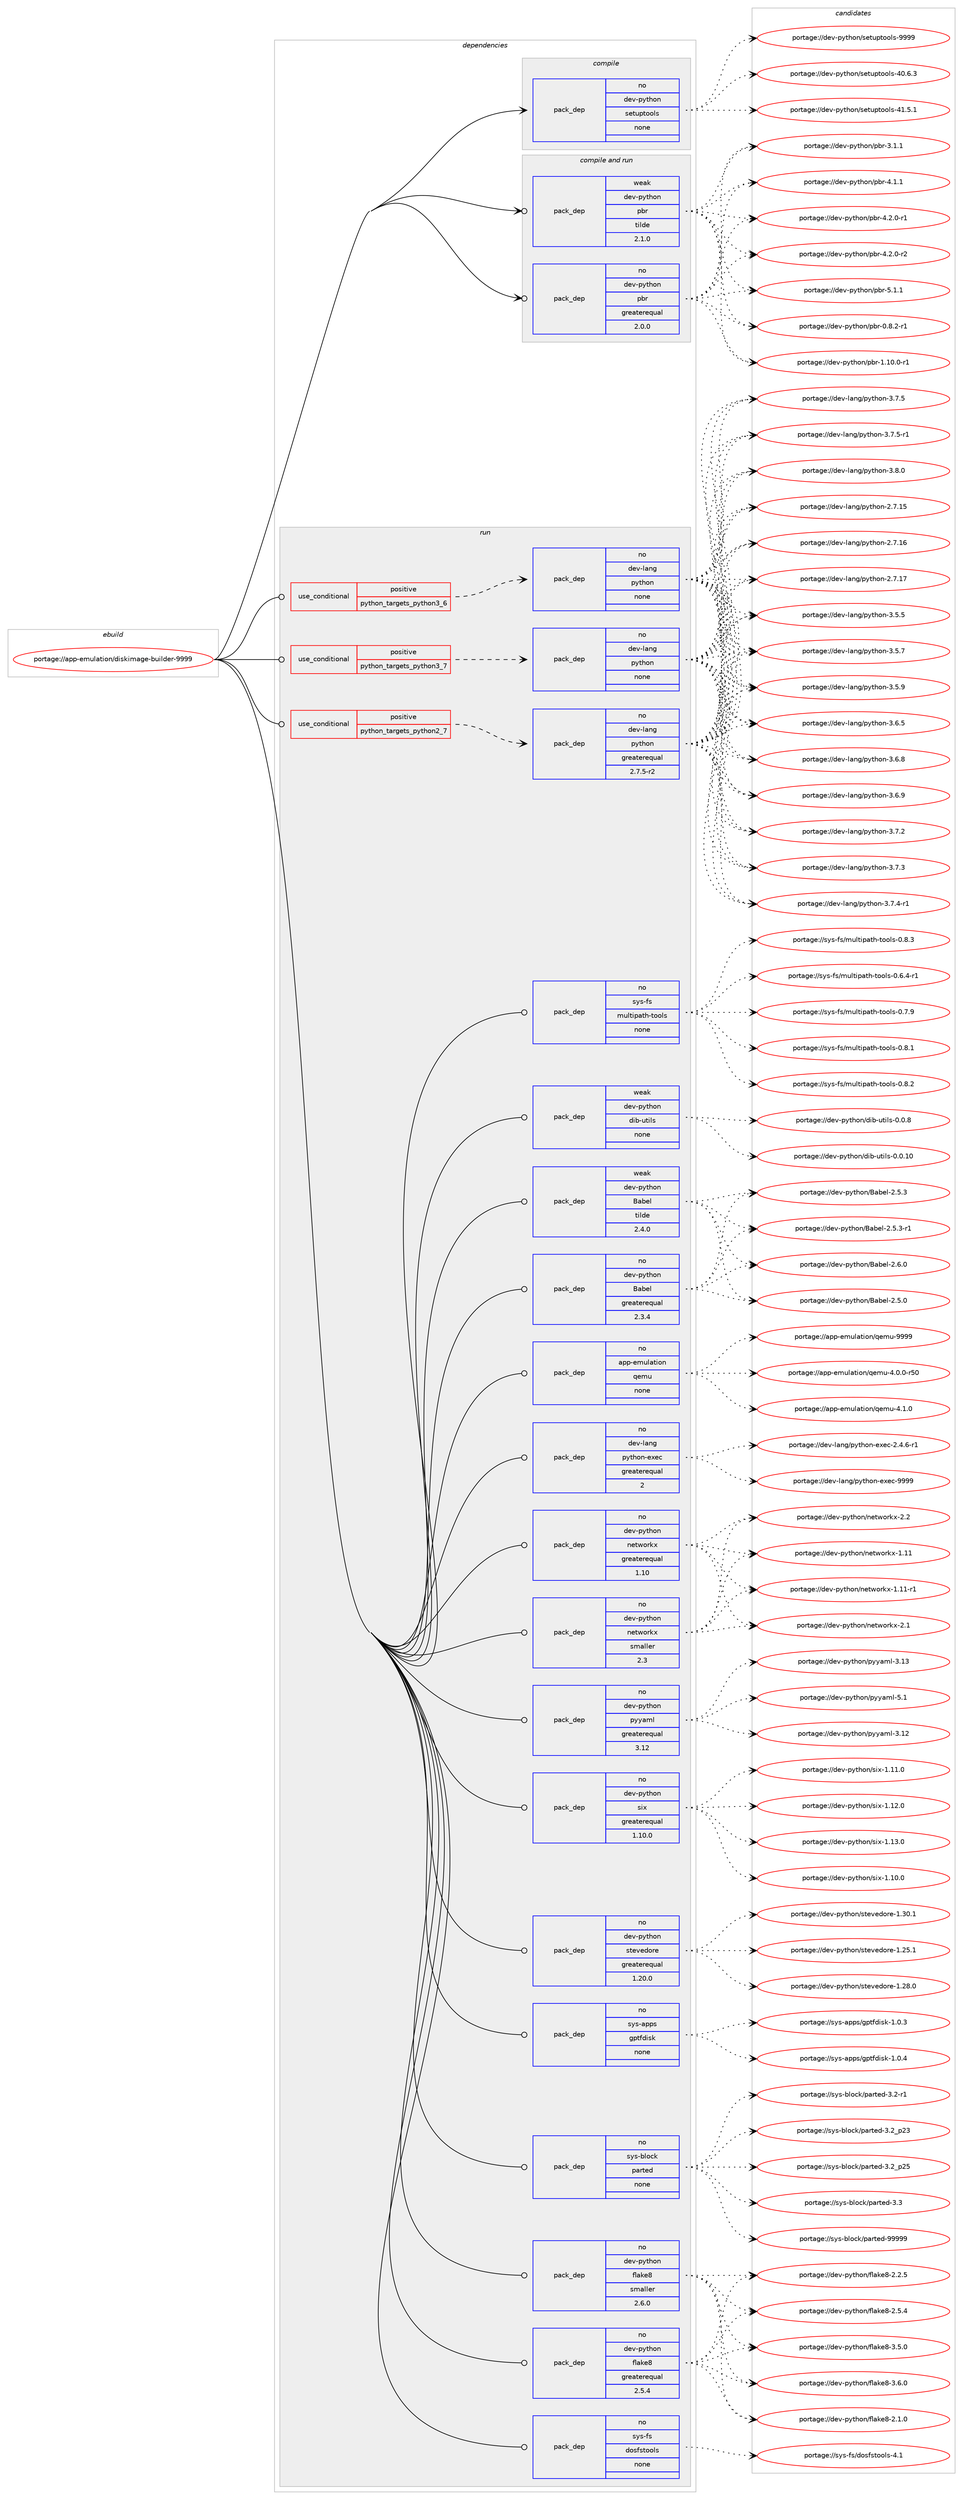 digraph prolog {

# *************
# Graph options
# *************

newrank=true;
concentrate=true;
compound=true;
graph [rankdir=LR,fontname=Helvetica,fontsize=10,ranksep=1.5];#, ranksep=2.5, nodesep=0.2];
edge  [arrowhead=vee];
node  [fontname=Helvetica,fontsize=10];

# **********
# The ebuild
# **********

subgraph cluster_leftcol {
color=gray;
rank=same;
label=<<i>ebuild</i>>;
id [label="portage://app-emulation/diskimage-builder-9999", color=red, width=4, href="../app-emulation/diskimage-builder-9999.svg"];
}

# ****************
# The dependencies
# ****************

subgraph cluster_midcol {
color=gray;
label=<<i>dependencies</i>>;
subgraph cluster_compile {
fillcolor="#eeeeee";
style=filled;
label=<<i>compile</i>>;
subgraph pack15327 {
dependency20713 [label=<<TABLE BORDER="0" CELLBORDER="1" CELLSPACING="0" CELLPADDING="4" WIDTH="220"><TR><TD ROWSPAN="6" CELLPADDING="30">pack_dep</TD></TR><TR><TD WIDTH="110">no</TD></TR><TR><TD>dev-python</TD></TR><TR><TD>setuptools</TD></TR><TR><TD>none</TD></TR><TR><TD></TD></TR></TABLE>>, shape=none, color=blue];
}
id:e -> dependency20713:w [weight=20,style="solid",arrowhead="vee"];
}
subgraph cluster_compileandrun {
fillcolor="#eeeeee";
style=filled;
label=<<i>compile and run</i>>;
subgraph pack15328 {
dependency20714 [label=<<TABLE BORDER="0" CELLBORDER="1" CELLSPACING="0" CELLPADDING="4" WIDTH="220"><TR><TD ROWSPAN="6" CELLPADDING="30">pack_dep</TD></TR><TR><TD WIDTH="110">no</TD></TR><TR><TD>dev-python</TD></TR><TR><TD>pbr</TD></TR><TR><TD>greaterequal</TD></TR><TR><TD>2.0.0</TD></TR></TABLE>>, shape=none, color=blue];
}
id:e -> dependency20714:w [weight=20,style="solid",arrowhead="odotvee"];
subgraph pack15329 {
dependency20715 [label=<<TABLE BORDER="0" CELLBORDER="1" CELLSPACING="0" CELLPADDING="4" WIDTH="220"><TR><TD ROWSPAN="6" CELLPADDING="30">pack_dep</TD></TR><TR><TD WIDTH="110">weak</TD></TR><TR><TD>dev-python</TD></TR><TR><TD>pbr</TD></TR><TR><TD>tilde</TD></TR><TR><TD>2.1.0</TD></TR></TABLE>>, shape=none, color=blue];
}
id:e -> dependency20715:w [weight=20,style="solid",arrowhead="odotvee"];
}
subgraph cluster_run {
fillcolor="#eeeeee";
style=filled;
label=<<i>run</i>>;
subgraph cond5039 {
dependency20716 [label=<<TABLE BORDER="0" CELLBORDER="1" CELLSPACING="0" CELLPADDING="4"><TR><TD ROWSPAN="3" CELLPADDING="10">use_conditional</TD></TR><TR><TD>positive</TD></TR><TR><TD>python_targets_python2_7</TD></TR></TABLE>>, shape=none, color=red];
subgraph pack15330 {
dependency20717 [label=<<TABLE BORDER="0" CELLBORDER="1" CELLSPACING="0" CELLPADDING="4" WIDTH="220"><TR><TD ROWSPAN="6" CELLPADDING="30">pack_dep</TD></TR><TR><TD WIDTH="110">no</TD></TR><TR><TD>dev-lang</TD></TR><TR><TD>python</TD></TR><TR><TD>greaterequal</TD></TR><TR><TD>2.7.5-r2</TD></TR></TABLE>>, shape=none, color=blue];
}
dependency20716:e -> dependency20717:w [weight=20,style="dashed",arrowhead="vee"];
}
id:e -> dependency20716:w [weight=20,style="solid",arrowhead="odot"];
subgraph cond5040 {
dependency20718 [label=<<TABLE BORDER="0" CELLBORDER="1" CELLSPACING="0" CELLPADDING="4"><TR><TD ROWSPAN="3" CELLPADDING="10">use_conditional</TD></TR><TR><TD>positive</TD></TR><TR><TD>python_targets_python3_6</TD></TR></TABLE>>, shape=none, color=red];
subgraph pack15331 {
dependency20719 [label=<<TABLE BORDER="0" CELLBORDER="1" CELLSPACING="0" CELLPADDING="4" WIDTH="220"><TR><TD ROWSPAN="6" CELLPADDING="30">pack_dep</TD></TR><TR><TD WIDTH="110">no</TD></TR><TR><TD>dev-lang</TD></TR><TR><TD>python</TD></TR><TR><TD>none</TD></TR><TR><TD></TD></TR></TABLE>>, shape=none, color=blue];
}
dependency20718:e -> dependency20719:w [weight=20,style="dashed",arrowhead="vee"];
}
id:e -> dependency20718:w [weight=20,style="solid",arrowhead="odot"];
subgraph cond5041 {
dependency20720 [label=<<TABLE BORDER="0" CELLBORDER="1" CELLSPACING="0" CELLPADDING="4"><TR><TD ROWSPAN="3" CELLPADDING="10">use_conditional</TD></TR><TR><TD>positive</TD></TR><TR><TD>python_targets_python3_7</TD></TR></TABLE>>, shape=none, color=red];
subgraph pack15332 {
dependency20721 [label=<<TABLE BORDER="0" CELLBORDER="1" CELLSPACING="0" CELLPADDING="4" WIDTH="220"><TR><TD ROWSPAN="6" CELLPADDING="30">pack_dep</TD></TR><TR><TD WIDTH="110">no</TD></TR><TR><TD>dev-lang</TD></TR><TR><TD>python</TD></TR><TR><TD>none</TD></TR><TR><TD></TD></TR></TABLE>>, shape=none, color=blue];
}
dependency20720:e -> dependency20721:w [weight=20,style="dashed",arrowhead="vee"];
}
id:e -> dependency20720:w [weight=20,style="solid",arrowhead="odot"];
subgraph pack15333 {
dependency20722 [label=<<TABLE BORDER="0" CELLBORDER="1" CELLSPACING="0" CELLPADDING="4" WIDTH="220"><TR><TD ROWSPAN="6" CELLPADDING="30">pack_dep</TD></TR><TR><TD WIDTH="110">no</TD></TR><TR><TD>app-emulation</TD></TR><TR><TD>qemu</TD></TR><TR><TD>none</TD></TR><TR><TD></TD></TR></TABLE>>, shape=none, color=blue];
}
id:e -> dependency20722:w [weight=20,style="solid",arrowhead="odot"];
subgraph pack15334 {
dependency20723 [label=<<TABLE BORDER="0" CELLBORDER="1" CELLSPACING="0" CELLPADDING="4" WIDTH="220"><TR><TD ROWSPAN="6" CELLPADDING="30">pack_dep</TD></TR><TR><TD WIDTH="110">no</TD></TR><TR><TD>dev-lang</TD></TR><TR><TD>python-exec</TD></TR><TR><TD>greaterequal</TD></TR><TR><TD>2</TD></TR></TABLE>>, shape=none, color=blue];
}
id:e -> dependency20723:w [weight=20,style="solid",arrowhead="odot"];
subgraph pack15335 {
dependency20724 [label=<<TABLE BORDER="0" CELLBORDER="1" CELLSPACING="0" CELLPADDING="4" WIDTH="220"><TR><TD ROWSPAN="6" CELLPADDING="30">pack_dep</TD></TR><TR><TD WIDTH="110">no</TD></TR><TR><TD>dev-python</TD></TR><TR><TD>Babel</TD></TR><TR><TD>greaterequal</TD></TR><TR><TD>2.3.4</TD></TR></TABLE>>, shape=none, color=blue];
}
id:e -> dependency20724:w [weight=20,style="solid",arrowhead="odot"];
subgraph pack15336 {
dependency20725 [label=<<TABLE BORDER="0" CELLBORDER="1" CELLSPACING="0" CELLPADDING="4" WIDTH="220"><TR><TD ROWSPAN="6" CELLPADDING="30">pack_dep</TD></TR><TR><TD WIDTH="110">no</TD></TR><TR><TD>dev-python</TD></TR><TR><TD>flake8</TD></TR><TR><TD>greaterequal</TD></TR><TR><TD>2.5.4</TD></TR></TABLE>>, shape=none, color=blue];
}
id:e -> dependency20725:w [weight=20,style="solid",arrowhead="odot"];
subgraph pack15337 {
dependency20726 [label=<<TABLE BORDER="0" CELLBORDER="1" CELLSPACING="0" CELLPADDING="4" WIDTH="220"><TR><TD ROWSPAN="6" CELLPADDING="30">pack_dep</TD></TR><TR><TD WIDTH="110">no</TD></TR><TR><TD>dev-python</TD></TR><TR><TD>flake8</TD></TR><TR><TD>smaller</TD></TR><TR><TD>2.6.0</TD></TR></TABLE>>, shape=none, color=blue];
}
id:e -> dependency20726:w [weight=20,style="solid",arrowhead="odot"];
subgraph pack15338 {
dependency20727 [label=<<TABLE BORDER="0" CELLBORDER="1" CELLSPACING="0" CELLPADDING="4" WIDTH="220"><TR><TD ROWSPAN="6" CELLPADDING="30">pack_dep</TD></TR><TR><TD WIDTH="110">no</TD></TR><TR><TD>dev-python</TD></TR><TR><TD>networkx</TD></TR><TR><TD>greaterequal</TD></TR><TR><TD>1.10</TD></TR></TABLE>>, shape=none, color=blue];
}
id:e -> dependency20727:w [weight=20,style="solid",arrowhead="odot"];
subgraph pack15339 {
dependency20728 [label=<<TABLE BORDER="0" CELLBORDER="1" CELLSPACING="0" CELLPADDING="4" WIDTH="220"><TR><TD ROWSPAN="6" CELLPADDING="30">pack_dep</TD></TR><TR><TD WIDTH="110">no</TD></TR><TR><TD>dev-python</TD></TR><TR><TD>networkx</TD></TR><TR><TD>smaller</TD></TR><TR><TD>2.3</TD></TR></TABLE>>, shape=none, color=blue];
}
id:e -> dependency20728:w [weight=20,style="solid",arrowhead="odot"];
subgraph pack15340 {
dependency20729 [label=<<TABLE BORDER="0" CELLBORDER="1" CELLSPACING="0" CELLPADDING="4" WIDTH="220"><TR><TD ROWSPAN="6" CELLPADDING="30">pack_dep</TD></TR><TR><TD WIDTH="110">no</TD></TR><TR><TD>dev-python</TD></TR><TR><TD>pyyaml</TD></TR><TR><TD>greaterequal</TD></TR><TR><TD>3.12</TD></TR></TABLE>>, shape=none, color=blue];
}
id:e -> dependency20729:w [weight=20,style="solid",arrowhead="odot"];
subgraph pack15341 {
dependency20730 [label=<<TABLE BORDER="0" CELLBORDER="1" CELLSPACING="0" CELLPADDING="4" WIDTH="220"><TR><TD ROWSPAN="6" CELLPADDING="30">pack_dep</TD></TR><TR><TD WIDTH="110">no</TD></TR><TR><TD>dev-python</TD></TR><TR><TD>six</TD></TR><TR><TD>greaterequal</TD></TR><TR><TD>1.10.0</TD></TR></TABLE>>, shape=none, color=blue];
}
id:e -> dependency20730:w [weight=20,style="solid",arrowhead="odot"];
subgraph pack15342 {
dependency20731 [label=<<TABLE BORDER="0" CELLBORDER="1" CELLSPACING="0" CELLPADDING="4" WIDTH="220"><TR><TD ROWSPAN="6" CELLPADDING="30">pack_dep</TD></TR><TR><TD WIDTH="110">no</TD></TR><TR><TD>dev-python</TD></TR><TR><TD>stevedore</TD></TR><TR><TD>greaterequal</TD></TR><TR><TD>1.20.0</TD></TR></TABLE>>, shape=none, color=blue];
}
id:e -> dependency20731:w [weight=20,style="solid",arrowhead="odot"];
subgraph pack15343 {
dependency20732 [label=<<TABLE BORDER="0" CELLBORDER="1" CELLSPACING="0" CELLPADDING="4" WIDTH="220"><TR><TD ROWSPAN="6" CELLPADDING="30">pack_dep</TD></TR><TR><TD WIDTH="110">no</TD></TR><TR><TD>sys-apps</TD></TR><TR><TD>gptfdisk</TD></TR><TR><TD>none</TD></TR><TR><TD></TD></TR></TABLE>>, shape=none, color=blue];
}
id:e -> dependency20732:w [weight=20,style="solid",arrowhead="odot"];
subgraph pack15344 {
dependency20733 [label=<<TABLE BORDER="0" CELLBORDER="1" CELLSPACING="0" CELLPADDING="4" WIDTH="220"><TR><TD ROWSPAN="6" CELLPADDING="30">pack_dep</TD></TR><TR><TD WIDTH="110">no</TD></TR><TR><TD>sys-block</TD></TR><TR><TD>parted</TD></TR><TR><TD>none</TD></TR><TR><TD></TD></TR></TABLE>>, shape=none, color=blue];
}
id:e -> dependency20733:w [weight=20,style="solid",arrowhead="odot"];
subgraph pack15345 {
dependency20734 [label=<<TABLE BORDER="0" CELLBORDER="1" CELLSPACING="0" CELLPADDING="4" WIDTH="220"><TR><TD ROWSPAN="6" CELLPADDING="30">pack_dep</TD></TR><TR><TD WIDTH="110">no</TD></TR><TR><TD>sys-fs</TD></TR><TR><TD>dosfstools</TD></TR><TR><TD>none</TD></TR><TR><TD></TD></TR></TABLE>>, shape=none, color=blue];
}
id:e -> dependency20734:w [weight=20,style="solid",arrowhead="odot"];
subgraph pack15346 {
dependency20735 [label=<<TABLE BORDER="0" CELLBORDER="1" CELLSPACING="0" CELLPADDING="4" WIDTH="220"><TR><TD ROWSPAN="6" CELLPADDING="30">pack_dep</TD></TR><TR><TD WIDTH="110">no</TD></TR><TR><TD>sys-fs</TD></TR><TR><TD>multipath-tools</TD></TR><TR><TD>none</TD></TR><TR><TD></TD></TR></TABLE>>, shape=none, color=blue];
}
id:e -> dependency20735:w [weight=20,style="solid",arrowhead="odot"];
subgraph pack15347 {
dependency20736 [label=<<TABLE BORDER="0" CELLBORDER="1" CELLSPACING="0" CELLPADDING="4" WIDTH="220"><TR><TD ROWSPAN="6" CELLPADDING="30">pack_dep</TD></TR><TR><TD WIDTH="110">weak</TD></TR><TR><TD>dev-python</TD></TR><TR><TD>Babel</TD></TR><TR><TD>tilde</TD></TR><TR><TD>2.4.0</TD></TR></TABLE>>, shape=none, color=blue];
}
id:e -> dependency20736:w [weight=20,style="solid",arrowhead="odot"];
subgraph pack15348 {
dependency20737 [label=<<TABLE BORDER="0" CELLBORDER="1" CELLSPACING="0" CELLPADDING="4" WIDTH="220"><TR><TD ROWSPAN="6" CELLPADDING="30">pack_dep</TD></TR><TR><TD WIDTH="110">weak</TD></TR><TR><TD>dev-python</TD></TR><TR><TD>dib-utils</TD></TR><TR><TD>none</TD></TR><TR><TD></TD></TR></TABLE>>, shape=none, color=blue];
}
id:e -> dependency20737:w [weight=20,style="solid",arrowhead="odot"];
}
}

# **************
# The candidates
# **************

subgraph cluster_choices {
rank=same;
color=gray;
label=<<i>candidates</i>>;

subgraph choice15327 {
color=black;
nodesep=1;
choiceportage100101118451121211161041111104711510111611711211611111110811545524846544651 [label="portage://dev-python/setuptools-40.6.3", color=red, width=4,href="../dev-python/setuptools-40.6.3.svg"];
choiceportage100101118451121211161041111104711510111611711211611111110811545524946534649 [label="portage://dev-python/setuptools-41.5.1", color=red, width=4,href="../dev-python/setuptools-41.5.1.svg"];
choiceportage10010111845112121116104111110471151011161171121161111111081154557575757 [label="portage://dev-python/setuptools-9999", color=red, width=4,href="../dev-python/setuptools-9999.svg"];
dependency20713:e -> choiceportage100101118451121211161041111104711510111611711211611111110811545524846544651:w [style=dotted,weight="100"];
dependency20713:e -> choiceportage100101118451121211161041111104711510111611711211611111110811545524946534649:w [style=dotted,weight="100"];
dependency20713:e -> choiceportage10010111845112121116104111110471151011161171121161111111081154557575757:w [style=dotted,weight="100"];
}
subgraph choice15328 {
color=black;
nodesep=1;
choiceportage1001011184511212111610411111047112981144548465646504511449 [label="portage://dev-python/pbr-0.8.2-r1", color=red, width=4,href="../dev-python/pbr-0.8.2-r1.svg"];
choiceportage100101118451121211161041111104711298114454946494846484511449 [label="portage://dev-python/pbr-1.10.0-r1", color=red, width=4,href="../dev-python/pbr-1.10.0-r1.svg"];
choiceportage100101118451121211161041111104711298114455146494649 [label="portage://dev-python/pbr-3.1.1", color=red, width=4,href="../dev-python/pbr-3.1.1.svg"];
choiceportage100101118451121211161041111104711298114455246494649 [label="portage://dev-python/pbr-4.1.1", color=red, width=4,href="../dev-python/pbr-4.1.1.svg"];
choiceportage1001011184511212111610411111047112981144552465046484511449 [label="portage://dev-python/pbr-4.2.0-r1", color=red, width=4,href="../dev-python/pbr-4.2.0-r1.svg"];
choiceportage1001011184511212111610411111047112981144552465046484511450 [label="portage://dev-python/pbr-4.2.0-r2", color=red, width=4,href="../dev-python/pbr-4.2.0-r2.svg"];
choiceportage100101118451121211161041111104711298114455346494649 [label="portage://dev-python/pbr-5.1.1", color=red, width=4,href="../dev-python/pbr-5.1.1.svg"];
dependency20714:e -> choiceportage1001011184511212111610411111047112981144548465646504511449:w [style=dotted,weight="100"];
dependency20714:e -> choiceportage100101118451121211161041111104711298114454946494846484511449:w [style=dotted,weight="100"];
dependency20714:e -> choiceportage100101118451121211161041111104711298114455146494649:w [style=dotted,weight="100"];
dependency20714:e -> choiceportage100101118451121211161041111104711298114455246494649:w [style=dotted,weight="100"];
dependency20714:e -> choiceportage1001011184511212111610411111047112981144552465046484511449:w [style=dotted,weight="100"];
dependency20714:e -> choiceportage1001011184511212111610411111047112981144552465046484511450:w [style=dotted,weight="100"];
dependency20714:e -> choiceportage100101118451121211161041111104711298114455346494649:w [style=dotted,weight="100"];
}
subgraph choice15329 {
color=black;
nodesep=1;
choiceportage1001011184511212111610411111047112981144548465646504511449 [label="portage://dev-python/pbr-0.8.2-r1", color=red, width=4,href="../dev-python/pbr-0.8.2-r1.svg"];
choiceportage100101118451121211161041111104711298114454946494846484511449 [label="portage://dev-python/pbr-1.10.0-r1", color=red, width=4,href="../dev-python/pbr-1.10.0-r1.svg"];
choiceportage100101118451121211161041111104711298114455146494649 [label="portage://dev-python/pbr-3.1.1", color=red, width=4,href="../dev-python/pbr-3.1.1.svg"];
choiceportage100101118451121211161041111104711298114455246494649 [label="portage://dev-python/pbr-4.1.1", color=red, width=4,href="../dev-python/pbr-4.1.1.svg"];
choiceportage1001011184511212111610411111047112981144552465046484511449 [label="portage://dev-python/pbr-4.2.0-r1", color=red, width=4,href="../dev-python/pbr-4.2.0-r1.svg"];
choiceportage1001011184511212111610411111047112981144552465046484511450 [label="portage://dev-python/pbr-4.2.0-r2", color=red, width=4,href="../dev-python/pbr-4.2.0-r2.svg"];
choiceportage100101118451121211161041111104711298114455346494649 [label="portage://dev-python/pbr-5.1.1", color=red, width=4,href="../dev-python/pbr-5.1.1.svg"];
dependency20715:e -> choiceportage1001011184511212111610411111047112981144548465646504511449:w [style=dotted,weight="100"];
dependency20715:e -> choiceportage100101118451121211161041111104711298114454946494846484511449:w [style=dotted,weight="100"];
dependency20715:e -> choiceportage100101118451121211161041111104711298114455146494649:w [style=dotted,weight="100"];
dependency20715:e -> choiceportage100101118451121211161041111104711298114455246494649:w [style=dotted,weight="100"];
dependency20715:e -> choiceportage1001011184511212111610411111047112981144552465046484511449:w [style=dotted,weight="100"];
dependency20715:e -> choiceportage1001011184511212111610411111047112981144552465046484511450:w [style=dotted,weight="100"];
dependency20715:e -> choiceportage100101118451121211161041111104711298114455346494649:w [style=dotted,weight="100"];
}
subgraph choice15330 {
color=black;
nodesep=1;
choiceportage10010111845108971101034711212111610411111045504655464953 [label="portage://dev-lang/python-2.7.15", color=red, width=4,href="../dev-lang/python-2.7.15.svg"];
choiceportage10010111845108971101034711212111610411111045504655464954 [label="portage://dev-lang/python-2.7.16", color=red, width=4,href="../dev-lang/python-2.7.16.svg"];
choiceportage10010111845108971101034711212111610411111045504655464955 [label="portage://dev-lang/python-2.7.17", color=red, width=4,href="../dev-lang/python-2.7.17.svg"];
choiceportage100101118451089711010347112121116104111110455146534653 [label="portage://dev-lang/python-3.5.5", color=red, width=4,href="../dev-lang/python-3.5.5.svg"];
choiceportage100101118451089711010347112121116104111110455146534655 [label="portage://dev-lang/python-3.5.7", color=red, width=4,href="../dev-lang/python-3.5.7.svg"];
choiceportage100101118451089711010347112121116104111110455146534657 [label="portage://dev-lang/python-3.5.9", color=red, width=4,href="../dev-lang/python-3.5.9.svg"];
choiceportage100101118451089711010347112121116104111110455146544653 [label="portage://dev-lang/python-3.6.5", color=red, width=4,href="../dev-lang/python-3.6.5.svg"];
choiceportage100101118451089711010347112121116104111110455146544656 [label="portage://dev-lang/python-3.6.8", color=red, width=4,href="../dev-lang/python-3.6.8.svg"];
choiceportage100101118451089711010347112121116104111110455146544657 [label="portage://dev-lang/python-3.6.9", color=red, width=4,href="../dev-lang/python-3.6.9.svg"];
choiceportage100101118451089711010347112121116104111110455146554650 [label="portage://dev-lang/python-3.7.2", color=red, width=4,href="../dev-lang/python-3.7.2.svg"];
choiceportage100101118451089711010347112121116104111110455146554651 [label="portage://dev-lang/python-3.7.3", color=red, width=4,href="../dev-lang/python-3.7.3.svg"];
choiceportage1001011184510897110103471121211161041111104551465546524511449 [label="portage://dev-lang/python-3.7.4-r1", color=red, width=4,href="../dev-lang/python-3.7.4-r1.svg"];
choiceportage100101118451089711010347112121116104111110455146554653 [label="portage://dev-lang/python-3.7.5", color=red, width=4,href="../dev-lang/python-3.7.5.svg"];
choiceportage1001011184510897110103471121211161041111104551465546534511449 [label="portage://dev-lang/python-3.7.5-r1", color=red, width=4,href="../dev-lang/python-3.7.5-r1.svg"];
choiceportage100101118451089711010347112121116104111110455146564648 [label="portage://dev-lang/python-3.8.0", color=red, width=4,href="../dev-lang/python-3.8.0.svg"];
dependency20717:e -> choiceportage10010111845108971101034711212111610411111045504655464953:w [style=dotted,weight="100"];
dependency20717:e -> choiceportage10010111845108971101034711212111610411111045504655464954:w [style=dotted,weight="100"];
dependency20717:e -> choiceportage10010111845108971101034711212111610411111045504655464955:w [style=dotted,weight="100"];
dependency20717:e -> choiceportage100101118451089711010347112121116104111110455146534653:w [style=dotted,weight="100"];
dependency20717:e -> choiceportage100101118451089711010347112121116104111110455146534655:w [style=dotted,weight="100"];
dependency20717:e -> choiceportage100101118451089711010347112121116104111110455146534657:w [style=dotted,weight="100"];
dependency20717:e -> choiceportage100101118451089711010347112121116104111110455146544653:w [style=dotted,weight="100"];
dependency20717:e -> choiceportage100101118451089711010347112121116104111110455146544656:w [style=dotted,weight="100"];
dependency20717:e -> choiceportage100101118451089711010347112121116104111110455146544657:w [style=dotted,weight="100"];
dependency20717:e -> choiceportage100101118451089711010347112121116104111110455146554650:w [style=dotted,weight="100"];
dependency20717:e -> choiceportage100101118451089711010347112121116104111110455146554651:w [style=dotted,weight="100"];
dependency20717:e -> choiceportage1001011184510897110103471121211161041111104551465546524511449:w [style=dotted,weight="100"];
dependency20717:e -> choiceportage100101118451089711010347112121116104111110455146554653:w [style=dotted,weight="100"];
dependency20717:e -> choiceportage1001011184510897110103471121211161041111104551465546534511449:w [style=dotted,weight="100"];
dependency20717:e -> choiceportage100101118451089711010347112121116104111110455146564648:w [style=dotted,weight="100"];
}
subgraph choice15331 {
color=black;
nodesep=1;
choiceportage10010111845108971101034711212111610411111045504655464953 [label="portage://dev-lang/python-2.7.15", color=red, width=4,href="../dev-lang/python-2.7.15.svg"];
choiceportage10010111845108971101034711212111610411111045504655464954 [label="portage://dev-lang/python-2.7.16", color=red, width=4,href="../dev-lang/python-2.7.16.svg"];
choiceportage10010111845108971101034711212111610411111045504655464955 [label="portage://dev-lang/python-2.7.17", color=red, width=4,href="../dev-lang/python-2.7.17.svg"];
choiceportage100101118451089711010347112121116104111110455146534653 [label="portage://dev-lang/python-3.5.5", color=red, width=4,href="../dev-lang/python-3.5.5.svg"];
choiceportage100101118451089711010347112121116104111110455146534655 [label="portage://dev-lang/python-3.5.7", color=red, width=4,href="../dev-lang/python-3.5.7.svg"];
choiceportage100101118451089711010347112121116104111110455146534657 [label="portage://dev-lang/python-3.5.9", color=red, width=4,href="../dev-lang/python-3.5.9.svg"];
choiceportage100101118451089711010347112121116104111110455146544653 [label="portage://dev-lang/python-3.6.5", color=red, width=4,href="../dev-lang/python-3.6.5.svg"];
choiceportage100101118451089711010347112121116104111110455146544656 [label="portage://dev-lang/python-3.6.8", color=red, width=4,href="../dev-lang/python-3.6.8.svg"];
choiceportage100101118451089711010347112121116104111110455146544657 [label="portage://dev-lang/python-3.6.9", color=red, width=4,href="../dev-lang/python-3.6.9.svg"];
choiceportage100101118451089711010347112121116104111110455146554650 [label="portage://dev-lang/python-3.7.2", color=red, width=4,href="../dev-lang/python-3.7.2.svg"];
choiceportage100101118451089711010347112121116104111110455146554651 [label="portage://dev-lang/python-3.7.3", color=red, width=4,href="../dev-lang/python-3.7.3.svg"];
choiceportage1001011184510897110103471121211161041111104551465546524511449 [label="portage://dev-lang/python-3.7.4-r1", color=red, width=4,href="../dev-lang/python-3.7.4-r1.svg"];
choiceportage100101118451089711010347112121116104111110455146554653 [label="portage://dev-lang/python-3.7.5", color=red, width=4,href="../dev-lang/python-3.7.5.svg"];
choiceportage1001011184510897110103471121211161041111104551465546534511449 [label="portage://dev-lang/python-3.7.5-r1", color=red, width=4,href="../dev-lang/python-3.7.5-r1.svg"];
choiceportage100101118451089711010347112121116104111110455146564648 [label="portage://dev-lang/python-3.8.0", color=red, width=4,href="../dev-lang/python-3.8.0.svg"];
dependency20719:e -> choiceportage10010111845108971101034711212111610411111045504655464953:w [style=dotted,weight="100"];
dependency20719:e -> choiceportage10010111845108971101034711212111610411111045504655464954:w [style=dotted,weight="100"];
dependency20719:e -> choiceportage10010111845108971101034711212111610411111045504655464955:w [style=dotted,weight="100"];
dependency20719:e -> choiceportage100101118451089711010347112121116104111110455146534653:w [style=dotted,weight="100"];
dependency20719:e -> choiceportage100101118451089711010347112121116104111110455146534655:w [style=dotted,weight="100"];
dependency20719:e -> choiceportage100101118451089711010347112121116104111110455146534657:w [style=dotted,weight="100"];
dependency20719:e -> choiceportage100101118451089711010347112121116104111110455146544653:w [style=dotted,weight="100"];
dependency20719:e -> choiceportage100101118451089711010347112121116104111110455146544656:w [style=dotted,weight="100"];
dependency20719:e -> choiceportage100101118451089711010347112121116104111110455146544657:w [style=dotted,weight="100"];
dependency20719:e -> choiceportage100101118451089711010347112121116104111110455146554650:w [style=dotted,weight="100"];
dependency20719:e -> choiceportage100101118451089711010347112121116104111110455146554651:w [style=dotted,weight="100"];
dependency20719:e -> choiceportage1001011184510897110103471121211161041111104551465546524511449:w [style=dotted,weight="100"];
dependency20719:e -> choiceportage100101118451089711010347112121116104111110455146554653:w [style=dotted,weight="100"];
dependency20719:e -> choiceportage1001011184510897110103471121211161041111104551465546534511449:w [style=dotted,weight="100"];
dependency20719:e -> choiceportage100101118451089711010347112121116104111110455146564648:w [style=dotted,weight="100"];
}
subgraph choice15332 {
color=black;
nodesep=1;
choiceportage10010111845108971101034711212111610411111045504655464953 [label="portage://dev-lang/python-2.7.15", color=red, width=4,href="../dev-lang/python-2.7.15.svg"];
choiceportage10010111845108971101034711212111610411111045504655464954 [label="portage://dev-lang/python-2.7.16", color=red, width=4,href="../dev-lang/python-2.7.16.svg"];
choiceportage10010111845108971101034711212111610411111045504655464955 [label="portage://dev-lang/python-2.7.17", color=red, width=4,href="../dev-lang/python-2.7.17.svg"];
choiceportage100101118451089711010347112121116104111110455146534653 [label="portage://dev-lang/python-3.5.5", color=red, width=4,href="../dev-lang/python-3.5.5.svg"];
choiceportage100101118451089711010347112121116104111110455146534655 [label="portage://dev-lang/python-3.5.7", color=red, width=4,href="../dev-lang/python-3.5.7.svg"];
choiceportage100101118451089711010347112121116104111110455146534657 [label="portage://dev-lang/python-3.5.9", color=red, width=4,href="../dev-lang/python-3.5.9.svg"];
choiceportage100101118451089711010347112121116104111110455146544653 [label="portage://dev-lang/python-3.6.5", color=red, width=4,href="../dev-lang/python-3.6.5.svg"];
choiceportage100101118451089711010347112121116104111110455146544656 [label="portage://dev-lang/python-3.6.8", color=red, width=4,href="../dev-lang/python-3.6.8.svg"];
choiceportage100101118451089711010347112121116104111110455146544657 [label="portage://dev-lang/python-3.6.9", color=red, width=4,href="../dev-lang/python-3.6.9.svg"];
choiceportage100101118451089711010347112121116104111110455146554650 [label="portage://dev-lang/python-3.7.2", color=red, width=4,href="../dev-lang/python-3.7.2.svg"];
choiceportage100101118451089711010347112121116104111110455146554651 [label="portage://dev-lang/python-3.7.3", color=red, width=4,href="../dev-lang/python-3.7.3.svg"];
choiceportage1001011184510897110103471121211161041111104551465546524511449 [label="portage://dev-lang/python-3.7.4-r1", color=red, width=4,href="../dev-lang/python-3.7.4-r1.svg"];
choiceportage100101118451089711010347112121116104111110455146554653 [label="portage://dev-lang/python-3.7.5", color=red, width=4,href="../dev-lang/python-3.7.5.svg"];
choiceportage1001011184510897110103471121211161041111104551465546534511449 [label="portage://dev-lang/python-3.7.5-r1", color=red, width=4,href="../dev-lang/python-3.7.5-r1.svg"];
choiceportage100101118451089711010347112121116104111110455146564648 [label="portage://dev-lang/python-3.8.0", color=red, width=4,href="../dev-lang/python-3.8.0.svg"];
dependency20721:e -> choiceportage10010111845108971101034711212111610411111045504655464953:w [style=dotted,weight="100"];
dependency20721:e -> choiceportage10010111845108971101034711212111610411111045504655464954:w [style=dotted,weight="100"];
dependency20721:e -> choiceportage10010111845108971101034711212111610411111045504655464955:w [style=dotted,weight="100"];
dependency20721:e -> choiceportage100101118451089711010347112121116104111110455146534653:w [style=dotted,weight="100"];
dependency20721:e -> choiceportage100101118451089711010347112121116104111110455146534655:w [style=dotted,weight="100"];
dependency20721:e -> choiceportage100101118451089711010347112121116104111110455146534657:w [style=dotted,weight="100"];
dependency20721:e -> choiceportage100101118451089711010347112121116104111110455146544653:w [style=dotted,weight="100"];
dependency20721:e -> choiceportage100101118451089711010347112121116104111110455146544656:w [style=dotted,weight="100"];
dependency20721:e -> choiceportage100101118451089711010347112121116104111110455146544657:w [style=dotted,weight="100"];
dependency20721:e -> choiceportage100101118451089711010347112121116104111110455146554650:w [style=dotted,weight="100"];
dependency20721:e -> choiceportage100101118451089711010347112121116104111110455146554651:w [style=dotted,weight="100"];
dependency20721:e -> choiceportage1001011184510897110103471121211161041111104551465546524511449:w [style=dotted,weight="100"];
dependency20721:e -> choiceportage100101118451089711010347112121116104111110455146554653:w [style=dotted,weight="100"];
dependency20721:e -> choiceportage1001011184510897110103471121211161041111104551465546534511449:w [style=dotted,weight="100"];
dependency20721:e -> choiceportage100101118451089711010347112121116104111110455146564648:w [style=dotted,weight="100"];
}
subgraph choice15333 {
color=black;
nodesep=1;
choiceportage97112112451011091171089711610511111047113101109117455246484648451145348 [label="portage://app-emulation/qemu-4.0.0-r50", color=red, width=4,href="../app-emulation/qemu-4.0.0-r50.svg"];
choiceportage97112112451011091171089711610511111047113101109117455246494648 [label="portage://app-emulation/qemu-4.1.0", color=red, width=4,href="../app-emulation/qemu-4.1.0.svg"];
choiceportage971121124510110911710897116105111110471131011091174557575757 [label="portage://app-emulation/qemu-9999", color=red, width=4,href="../app-emulation/qemu-9999.svg"];
dependency20722:e -> choiceportage97112112451011091171089711610511111047113101109117455246484648451145348:w [style=dotted,weight="100"];
dependency20722:e -> choiceportage97112112451011091171089711610511111047113101109117455246494648:w [style=dotted,weight="100"];
dependency20722:e -> choiceportage971121124510110911710897116105111110471131011091174557575757:w [style=dotted,weight="100"];
}
subgraph choice15334 {
color=black;
nodesep=1;
choiceportage10010111845108971101034711212111610411111045101120101994550465246544511449 [label="portage://dev-lang/python-exec-2.4.6-r1", color=red, width=4,href="../dev-lang/python-exec-2.4.6-r1.svg"];
choiceportage10010111845108971101034711212111610411111045101120101994557575757 [label="portage://dev-lang/python-exec-9999", color=red, width=4,href="../dev-lang/python-exec-9999.svg"];
dependency20723:e -> choiceportage10010111845108971101034711212111610411111045101120101994550465246544511449:w [style=dotted,weight="100"];
dependency20723:e -> choiceportage10010111845108971101034711212111610411111045101120101994557575757:w [style=dotted,weight="100"];
}
subgraph choice15335 {
color=black;
nodesep=1;
choiceportage1001011184511212111610411111047669798101108455046534648 [label="portage://dev-python/Babel-2.5.0", color=red, width=4,href="../dev-python/Babel-2.5.0.svg"];
choiceportage1001011184511212111610411111047669798101108455046534651 [label="portage://dev-python/Babel-2.5.3", color=red, width=4,href="../dev-python/Babel-2.5.3.svg"];
choiceportage10010111845112121116104111110476697981011084550465346514511449 [label="portage://dev-python/Babel-2.5.3-r1", color=red, width=4,href="../dev-python/Babel-2.5.3-r1.svg"];
choiceportage1001011184511212111610411111047669798101108455046544648 [label="portage://dev-python/Babel-2.6.0", color=red, width=4,href="../dev-python/Babel-2.6.0.svg"];
dependency20724:e -> choiceportage1001011184511212111610411111047669798101108455046534648:w [style=dotted,weight="100"];
dependency20724:e -> choiceportage1001011184511212111610411111047669798101108455046534651:w [style=dotted,weight="100"];
dependency20724:e -> choiceportage10010111845112121116104111110476697981011084550465346514511449:w [style=dotted,weight="100"];
dependency20724:e -> choiceportage1001011184511212111610411111047669798101108455046544648:w [style=dotted,weight="100"];
}
subgraph choice15336 {
color=black;
nodesep=1;
choiceportage10010111845112121116104111110471021089710710156455046494648 [label="portage://dev-python/flake8-2.1.0", color=red, width=4,href="../dev-python/flake8-2.1.0.svg"];
choiceportage10010111845112121116104111110471021089710710156455046504653 [label="portage://dev-python/flake8-2.2.5", color=red, width=4,href="../dev-python/flake8-2.2.5.svg"];
choiceportage10010111845112121116104111110471021089710710156455046534652 [label="portage://dev-python/flake8-2.5.4", color=red, width=4,href="../dev-python/flake8-2.5.4.svg"];
choiceportage10010111845112121116104111110471021089710710156455146534648 [label="portage://dev-python/flake8-3.5.0", color=red, width=4,href="../dev-python/flake8-3.5.0.svg"];
choiceportage10010111845112121116104111110471021089710710156455146544648 [label="portage://dev-python/flake8-3.6.0", color=red, width=4,href="../dev-python/flake8-3.6.0.svg"];
dependency20725:e -> choiceportage10010111845112121116104111110471021089710710156455046494648:w [style=dotted,weight="100"];
dependency20725:e -> choiceportage10010111845112121116104111110471021089710710156455046504653:w [style=dotted,weight="100"];
dependency20725:e -> choiceportage10010111845112121116104111110471021089710710156455046534652:w [style=dotted,weight="100"];
dependency20725:e -> choiceportage10010111845112121116104111110471021089710710156455146534648:w [style=dotted,weight="100"];
dependency20725:e -> choiceportage10010111845112121116104111110471021089710710156455146544648:w [style=dotted,weight="100"];
}
subgraph choice15337 {
color=black;
nodesep=1;
choiceportage10010111845112121116104111110471021089710710156455046494648 [label="portage://dev-python/flake8-2.1.0", color=red, width=4,href="../dev-python/flake8-2.1.0.svg"];
choiceportage10010111845112121116104111110471021089710710156455046504653 [label="portage://dev-python/flake8-2.2.5", color=red, width=4,href="../dev-python/flake8-2.2.5.svg"];
choiceportage10010111845112121116104111110471021089710710156455046534652 [label="portage://dev-python/flake8-2.5.4", color=red, width=4,href="../dev-python/flake8-2.5.4.svg"];
choiceportage10010111845112121116104111110471021089710710156455146534648 [label="portage://dev-python/flake8-3.5.0", color=red, width=4,href="../dev-python/flake8-3.5.0.svg"];
choiceportage10010111845112121116104111110471021089710710156455146544648 [label="portage://dev-python/flake8-3.6.0", color=red, width=4,href="../dev-python/flake8-3.6.0.svg"];
dependency20726:e -> choiceportage10010111845112121116104111110471021089710710156455046494648:w [style=dotted,weight="100"];
dependency20726:e -> choiceportage10010111845112121116104111110471021089710710156455046504653:w [style=dotted,weight="100"];
dependency20726:e -> choiceportage10010111845112121116104111110471021089710710156455046534652:w [style=dotted,weight="100"];
dependency20726:e -> choiceportage10010111845112121116104111110471021089710710156455146534648:w [style=dotted,weight="100"];
dependency20726:e -> choiceportage10010111845112121116104111110471021089710710156455146544648:w [style=dotted,weight="100"];
}
subgraph choice15338 {
color=black;
nodesep=1;
choiceportage10010111845112121116104111110471101011161191111141071204549464949 [label="portage://dev-python/networkx-1.11", color=red, width=4,href="../dev-python/networkx-1.11.svg"];
choiceportage100101118451121211161041111104711010111611911111410712045494649494511449 [label="portage://dev-python/networkx-1.11-r1", color=red, width=4,href="../dev-python/networkx-1.11-r1.svg"];
choiceportage100101118451121211161041111104711010111611911111410712045504649 [label="portage://dev-python/networkx-2.1", color=red, width=4,href="../dev-python/networkx-2.1.svg"];
choiceportage100101118451121211161041111104711010111611911111410712045504650 [label="portage://dev-python/networkx-2.2", color=red, width=4,href="../dev-python/networkx-2.2.svg"];
dependency20727:e -> choiceportage10010111845112121116104111110471101011161191111141071204549464949:w [style=dotted,weight="100"];
dependency20727:e -> choiceportage100101118451121211161041111104711010111611911111410712045494649494511449:w [style=dotted,weight="100"];
dependency20727:e -> choiceportage100101118451121211161041111104711010111611911111410712045504649:w [style=dotted,weight="100"];
dependency20727:e -> choiceportage100101118451121211161041111104711010111611911111410712045504650:w [style=dotted,weight="100"];
}
subgraph choice15339 {
color=black;
nodesep=1;
choiceportage10010111845112121116104111110471101011161191111141071204549464949 [label="portage://dev-python/networkx-1.11", color=red, width=4,href="../dev-python/networkx-1.11.svg"];
choiceportage100101118451121211161041111104711010111611911111410712045494649494511449 [label="portage://dev-python/networkx-1.11-r1", color=red, width=4,href="../dev-python/networkx-1.11-r1.svg"];
choiceportage100101118451121211161041111104711010111611911111410712045504649 [label="portage://dev-python/networkx-2.1", color=red, width=4,href="../dev-python/networkx-2.1.svg"];
choiceportage100101118451121211161041111104711010111611911111410712045504650 [label="portage://dev-python/networkx-2.2", color=red, width=4,href="../dev-python/networkx-2.2.svg"];
dependency20728:e -> choiceportage10010111845112121116104111110471101011161191111141071204549464949:w [style=dotted,weight="100"];
dependency20728:e -> choiceportage100101118451121211161041111104711010111611911111410712045494649494511449:w [style=dotted,weight="100"];
dependency20728:e -> choiceportage100101118451121211161041111104711010111611911111410712045504649:w [style=dotted,weight="100"];
dependency20728:e -> choiceportage100101118451121211161041111104711010111611911111410712045504650:w [style=dotted,weight="100"];
}
subgraph choice15340 {
color=black;
nodesep=1;
choiceportage1001011184511212111610411111047112121121971091084551464950 [label="portage://dev-python/pyyaml-3.12", color=red, width=4,href="../dev-python/pyyaml-3.12.svg"];
choiceportage1001011184511212111610411111047112121121971091084551464951 [label="portage://dev-python/pyyaml-3.13", color=red, width=4,href="../dev-python/pyyaml-3.13.svg"];
choiceportage10010111845112121116104111110471121211219710910845534649 [label="portage://dev-python/pyyaml-5.1", color=red, width=4,href="../dev-python/pyyaml-5.1.svg"];
dependency20729:e -> choiceportage1001011184511212111610411111047112121121971091084551464950:w [style=dotted,weight="100"];
dependency20729:e -> choiceportage1001011184511212111610411111047112121121971091084551464951:w [style=dotted,weight="100"];
dependency20729:e -> choiceportage10010111845112121116104111110471121211219710910845534649:w [style=dotted,weight="100"];
}
subgraph choice15341 {
color=black;
nodesep=1;
choiceportage100101118451121211161041111104711510512045494649484648 [label="portage://dev-python/six-1.10.0", color=red, width=4,href="../dev-python/six-1.10.0.svg"];
choiceportage100101118451121211161041111104711510512045494649494648 [label="portage://dev-python/six-1.11.0", color=red, width=4,href="../dev-python/six-1.11.0.svg"];
choiceportage100101118451121211161041111104711510512045494649504648 [label="portage://dev-python/six-1.12.0", color=red, width=4,href="../dev-python/six-1.12.0.svg"];
choiceportage100101118451121211161041111104711510512045494649514648 [label="portage://dev-python/six-1.13.0", color=red, width=4,href="../dev-python/six-1.13.0.svg"];
dependency20730:e -> choiceportage100101118451121211161041111104711510512045494649484648:w [style=dotted,weight="100"];
dependency20730:e -> choiceportage100101118451121211161041111104711510512045494649494648:w [style=dotted,weight="100"];
dependency20730:e -> choiceportage100101118451121211161041111104711510512045494649504648:w [style=dotted,weight="100"];
dependency20730:e -> choiceportage100101118451121211161041111104711510512045494649514648:w [style=dotted,weight="100"];
}
subgraph choice15342 {
color=black;
nodesep=1;
choiceportage100101118451121211161041111104711511610111810110011111410145494650534649 [label="portage://dev-python/stevedore-1.25.1", color=red, width=4,href="../dev-python/stevedore-1.25.1.svg"];
choiceportage100101118451121211161041111104711511610111810110011111410145494650564648 [label="portage://dev-python/stevedore-1.28.0", color=red, width=4,href="../dev-python/stevedore-1.28.0.svg"];
choiceportage100101118451121211161041111104711511610111810110011111410145494651484649 [label="portage://dev-python/stevedore-1.30.1", color=red, width=4,href="../dev-python/stevedore-1.30.1.svg"];
dependency20731:e -> choiceportage100101118451121211161041111104711511610111810110011111410145494650534649:w [style=dotted,weight="100"];
dependency20731:e -> choiceportage100101118451121211161041111104711511610111810110011111410145494650564648:w [style=dotted,weight="100"];
dependency20731:e -> choiceportage100101118451121211161041111104711511610111810110011111410145494651484649:w [style=dotted,weight="100"];
}
subgraph choice15343 {
color=black;
nodesep=1;
choiceportage115121115459711211211547103112116102100105115107454946484651 [label="portage://sys-apps/gptfdisk-1.0.3", color=red, width=4,href="../sys-apps/gptfdisk-1.0.3.svg"];
choiceportage115121115459711211211547103112116102100105115107454946484652 [label="portage://sys-apps/gptfdisk-1.0.4", color=red, width=4,href="../sys-apps/gptfdisk-1.0.4.svg"];
dependency20732:e -> choiceportage115121115459711211211547103112116102100105115107454946484651:w [style=dotted,weight="100"];
dependency20732:e -> choiceportage115121115459711211211547103112116102100105115107454946484652:w [style=dotted,weight="100"];
}
subgraph choice15344 {
color=black;
nodesep=1;
choiceportage1151211154598108111991074711297114116101100455146504511449 [label="portage://sys-block/parted-3.2-r1", color=red, width=4,href="../sys-block/parted-3.2-r1.svg"];
choiceportage115121115459810811199107471129711411610110045514650951125051 [label="portage://sys-block/parted-3.2_p23", color=red, width=4,href="../sys-block/parted-3.2_p23.svg"];
choiceportage115121115459810811199107471129711411610110045514650951125053 [label="portage://sys-block/parted-3.2_p25", color=red, width=4,href="../sys-block/parted-3.2_p25.svg"];
choiceportage115121115459810811199107471129711411610110045514651 [label="portage://sys-block/parted-3.3", color=red, width=4,href="../sys-block/parted-3.3.svg"];
choiceportage1151211154598108111991074711297114116101100455757575757 [label="portage://sys-block/parted-99999", color=red, width=4,href="../sys-block/parted-99999.svg"];
dependency20733:e -> choiceportage1151211154598108111991074711297114116101100455146504511449:w [style=dotted,weight="100"];
dependency20733:e -> choiceportage115121115459810811199107471129711411610110045514650951125051:w [style=dotted,weight="100"];
dependency20733:e -> choiceportage115121115459810811199107471129711411610110045514650951125053:w [style=dotted,weight="100"];
dependency20733:e -> choiceportage115121115459810811199107471129711411610110045514651:w [style=dotted,weight="100"];
dependency20733:e -> choiceportage1151211154598108111991074711297114116101100455757575757:w [style=dotted,weight="100"];
}
subgraph choice15345 {
color=black;
nodesep=1;
choiceportage115121115451021154710011111510211511611111110811545524649 [label="portage://sys-fs/dosfstools-4.1", color=red, width=4,href="../sys-fs/dosfstools-4.1.svg"];
dependency20734:e -> choiceportage115121115451021154710011111510211511611111110811545524649:w [style=dotted,weight="100"];
}
subgraph choice15346 {
color=black;
nodesep=1;
choiceportage115121115451021154710911710811610511297116104451161111111081154548465446524511449 [label="portage://sys-fs/multipath-tools-0.6.4-r1", color=red, width=4,href="../sys-fs/multipath-tools-0.6.4-r1.svg"];
choiceportage11512111545102115471091171081161051129711610445116111111108115454846554657 [label="portage://sys-fs/multipath-tools-0.7.9", color=red, width=4,href="../sys-fs/multipath-tools-0.7.9.svg"];
choiceportage11512111545102115471091171081161051129711610445116111111108115454846564649 [label="portage://sys-fs/multipath-tools-0.8.1", color=red, width=4,href="../sys-fs/multipath-tools-0.8.1.svg"];
choiceportage11512111545102115471091171081161051129711610445116111111108115454846564650 [label="portage://sys-fs/multipath-tools-0.8.2", color=red, width=4,href="../sys-fs/multipath-tools-0.8.2.svg"];
choiceportage11512111545102115471091171081161051129711610445116111111108115454846564651 [label="portage://sys-fs/multipath-tools-0.8.3", color=red, width=4,href="../sys-fs/multipath-tools-0.8.3.svg"];
dependency20735:e -> choiceportage115121115451021154710911710811610511297116104451161111111081154548465446524511449:w [style=dotted,weight="100"];
dependency20735:e -> choiceportage11512111545102115471091171081161051129711610445116111111108115454846554657:w [style=dotted,weight="100"];
dependency20735:e -> choiceportage11512111545102115471091171081161051129711610445116111111108115454846564649:w [style=dotted,weight="100"];
dependency20735:e -> choiceportage11512111545102115471091171081161051129711610445116111111108115454846564650:w [style=dotted,weight="100"];
dependency20735:e -> choiceportage11512111545102115471091171081161051129711610445116111111108115454846564651:w [style=dotted,weight="100"];
}
subgraph choice15347 {
color=black;
nodesep=1;
choiceportage1001011184511212111610411111047669798101108455046534648 [label="portage://dev-python/Babel-2.5.0", color=red, width=4,href="../dev-python/Babel-2.5.0.svg"];
choiceportage1001011184511212111610411111047669798101108455046534651 [label="portage://dev-python/Babel-2.5.3", color=red, width=4,href="../dev-python/Babel-2.5.3.svg"];
choiceportage10010111845112121116104111110476697981011084550465346514511449 [label="portage://dev-python/Babel-2.5.3-r1", color=red, width=4,href="../dev-python/Babel-2.5.3-r1.svg"];
choiceportage1001011184511212111610411111047669798101108455046544648 [label="portage://dev-python/Babel-2.6.0", color=red, width=4,href="../dev-python/Babel-2.6.0.svg"];
dependency20736:e -> choiceportage1001011184511212111610411111047669798101108455046534648:w [style=dotted,weight="100"];
dependency20736:e -> choiceportage1001011184511212111610411111047669798101108455046534651:w [style=dotted,weight="100"];
dependency20736:e -> choiceportage10010111845112121116104111110476697981011084550465346514511449:w [style=dotted,weight="100"];
dependency20736:e -> choiceportage1001011184511212111610411111047669798101108455046544648:w [style=dotted,weight="100"];
}
subgraph choice15348 {
color=black;
nodesep=1;
choiceportage1001011184511212111610411111047100105984511711610510811545484648464948 [label="portage://dev-python/dib-utils-0.0.10", color=red, width=4,href="../dev-python/dib-utils-0.0.10.svg"];
choiceportage10010111845112121116104111110471001059845117116105108115454846484656 [label="portage://dev-python/dib-utils-0.0.8", color=red, width=4,href="../dev-python/dib-utils-0.0.8.svg"];
dependency20737:e -> choiceportage1001011184511212111610411111047100105984511711610510811545484648464948:w [style=dotted,weight="100"];
dependency20737:e -> choiceportage10010111845112121116104111110471001059845117116105108115454846484656:w [style=dotted,weight="100"];
}
}

}
